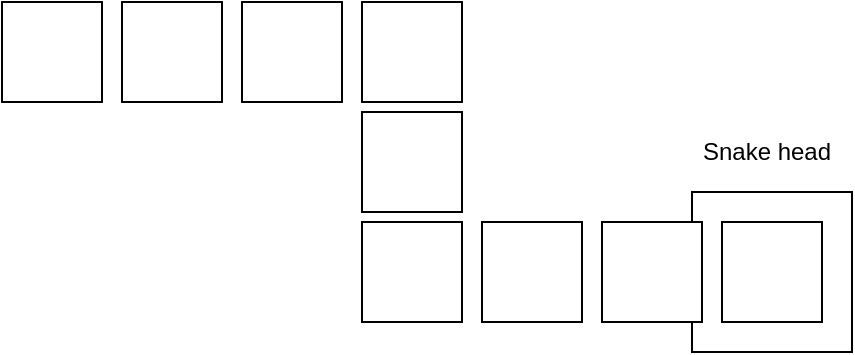 <mxfile version="10.8.0" type="device"><diagram id="FDZRiteDk267adNjMdoY" name="Page-1"><mxGraphModel dx="757" dy="598" grid="1" gridSize="10" guides="1" tooltips="1" connect="1" arrows="1" fold="1" page="1" pageScale="1" pageWidth="827" pageHeight="1169" math="0" shadow="0"><root><mxCell id="0"/><mxCell id="1" parent="0"/><mxCell id="ylRfUMNhPCSclMBx5GWO-1" value="" style="whiteSpace=wrap;html=1;aspect=fixed;" vertex="1" parent="1"><mxGeometry x="20" y="20" width="50" height="50" as="geometry"/></mxCell><mxCell id="ylRfUMNhPCSclMBx5GWO-5" value="" style="whiteSpace=wrap;html=1;aspect=fixed;" vertex="1" parent="1"><mxGeometry x="365" y="115" width="80" height="80" as="geometry"/></mxCell><mxCell id="ylRfUMNhPCSclMBx5GWO-7" value="" style="whiteSpace=wrap;html=1;aspect=fixed;" vertex="1" parent="1"><mxGeometry x="80" y="20" width="50" height="50" as="geometry"/></mxCell><mxCell id="ylRfUMNhPCSclMBx5GWO-8" value="" style="whiteSpace=wrap;html=1;aspect=fixed;" vertex="1" parent="1"><mxGeometry x="200" y="20" width="50" height="50" as="geometry"/></mxCell><mxCell id="ylRfUMNhPCSclMBx5GWO-9" value="" style="whiteSpace=wrap;html=1;aspect=fixed;" vertex="1" parent="1"><mxGeometry x="140" y="20" width="50" height="50" as="geometry"/></mxCell><mxCell id="ylRfUMNhPCSclMBx5GWO-10" value="" style="whiteSpace=wrap;html=1;aspect=fixed;" vertex="1" parent="1"><mxGeometry x="200" y="130" width="50" height="50" as="geometry"/></mxCell><mxCell id="ylRfUMNhPCSclMBx5GWO-11" value="" style="whiteSpace=wrap;html=1;aspect=fixed;" vertex="1" parent="1"><mxGeometry x="200" y="75" width="50" height="50" as="geometry"/></mxCell><mxCell id="ylRfUMNhPCSclMBx5GWO-12" value="" style="whiteSpace=wrap;html=1;aspect=fixed;" vertex="1" parent="1"><mxGeometry x="320" y="130" width="50" height="50" as="geometry"/></mxCell><mxCell id="ylRfUMNhPCSclMBx5GWO-13" value="" style="whiteSpace=wrap;html=1;aspect=fixed;" vertex="1" parent="1"><mxGeometry x="260" y="130" width="50" height="50" as="geometry"/></mxCell><mxCell id="ylRfUMNhPCSclMBx5GWO-25" value="" style="whiteSpace=wrap;html=1;aspect=fixed;" vertex="1" parent="1"><mxGeometry x="380" y="130" width="50" height="50" as="geometry"/></mxCell><mxCell id="ylRfUMNhPCSclMBx5GWO-26" value="Snake head" style="text;html=1;strokeColor=none;fillColor=none;align=center;verticalAlign=middle;whiteSpace=wrap;rounded=0;" vertex="1" parent="1"><mxGeometry x="365" y="80" width="75" height="30" as="geometry"/></mxCell></root></mxGraphModel></diagram></mxfile>